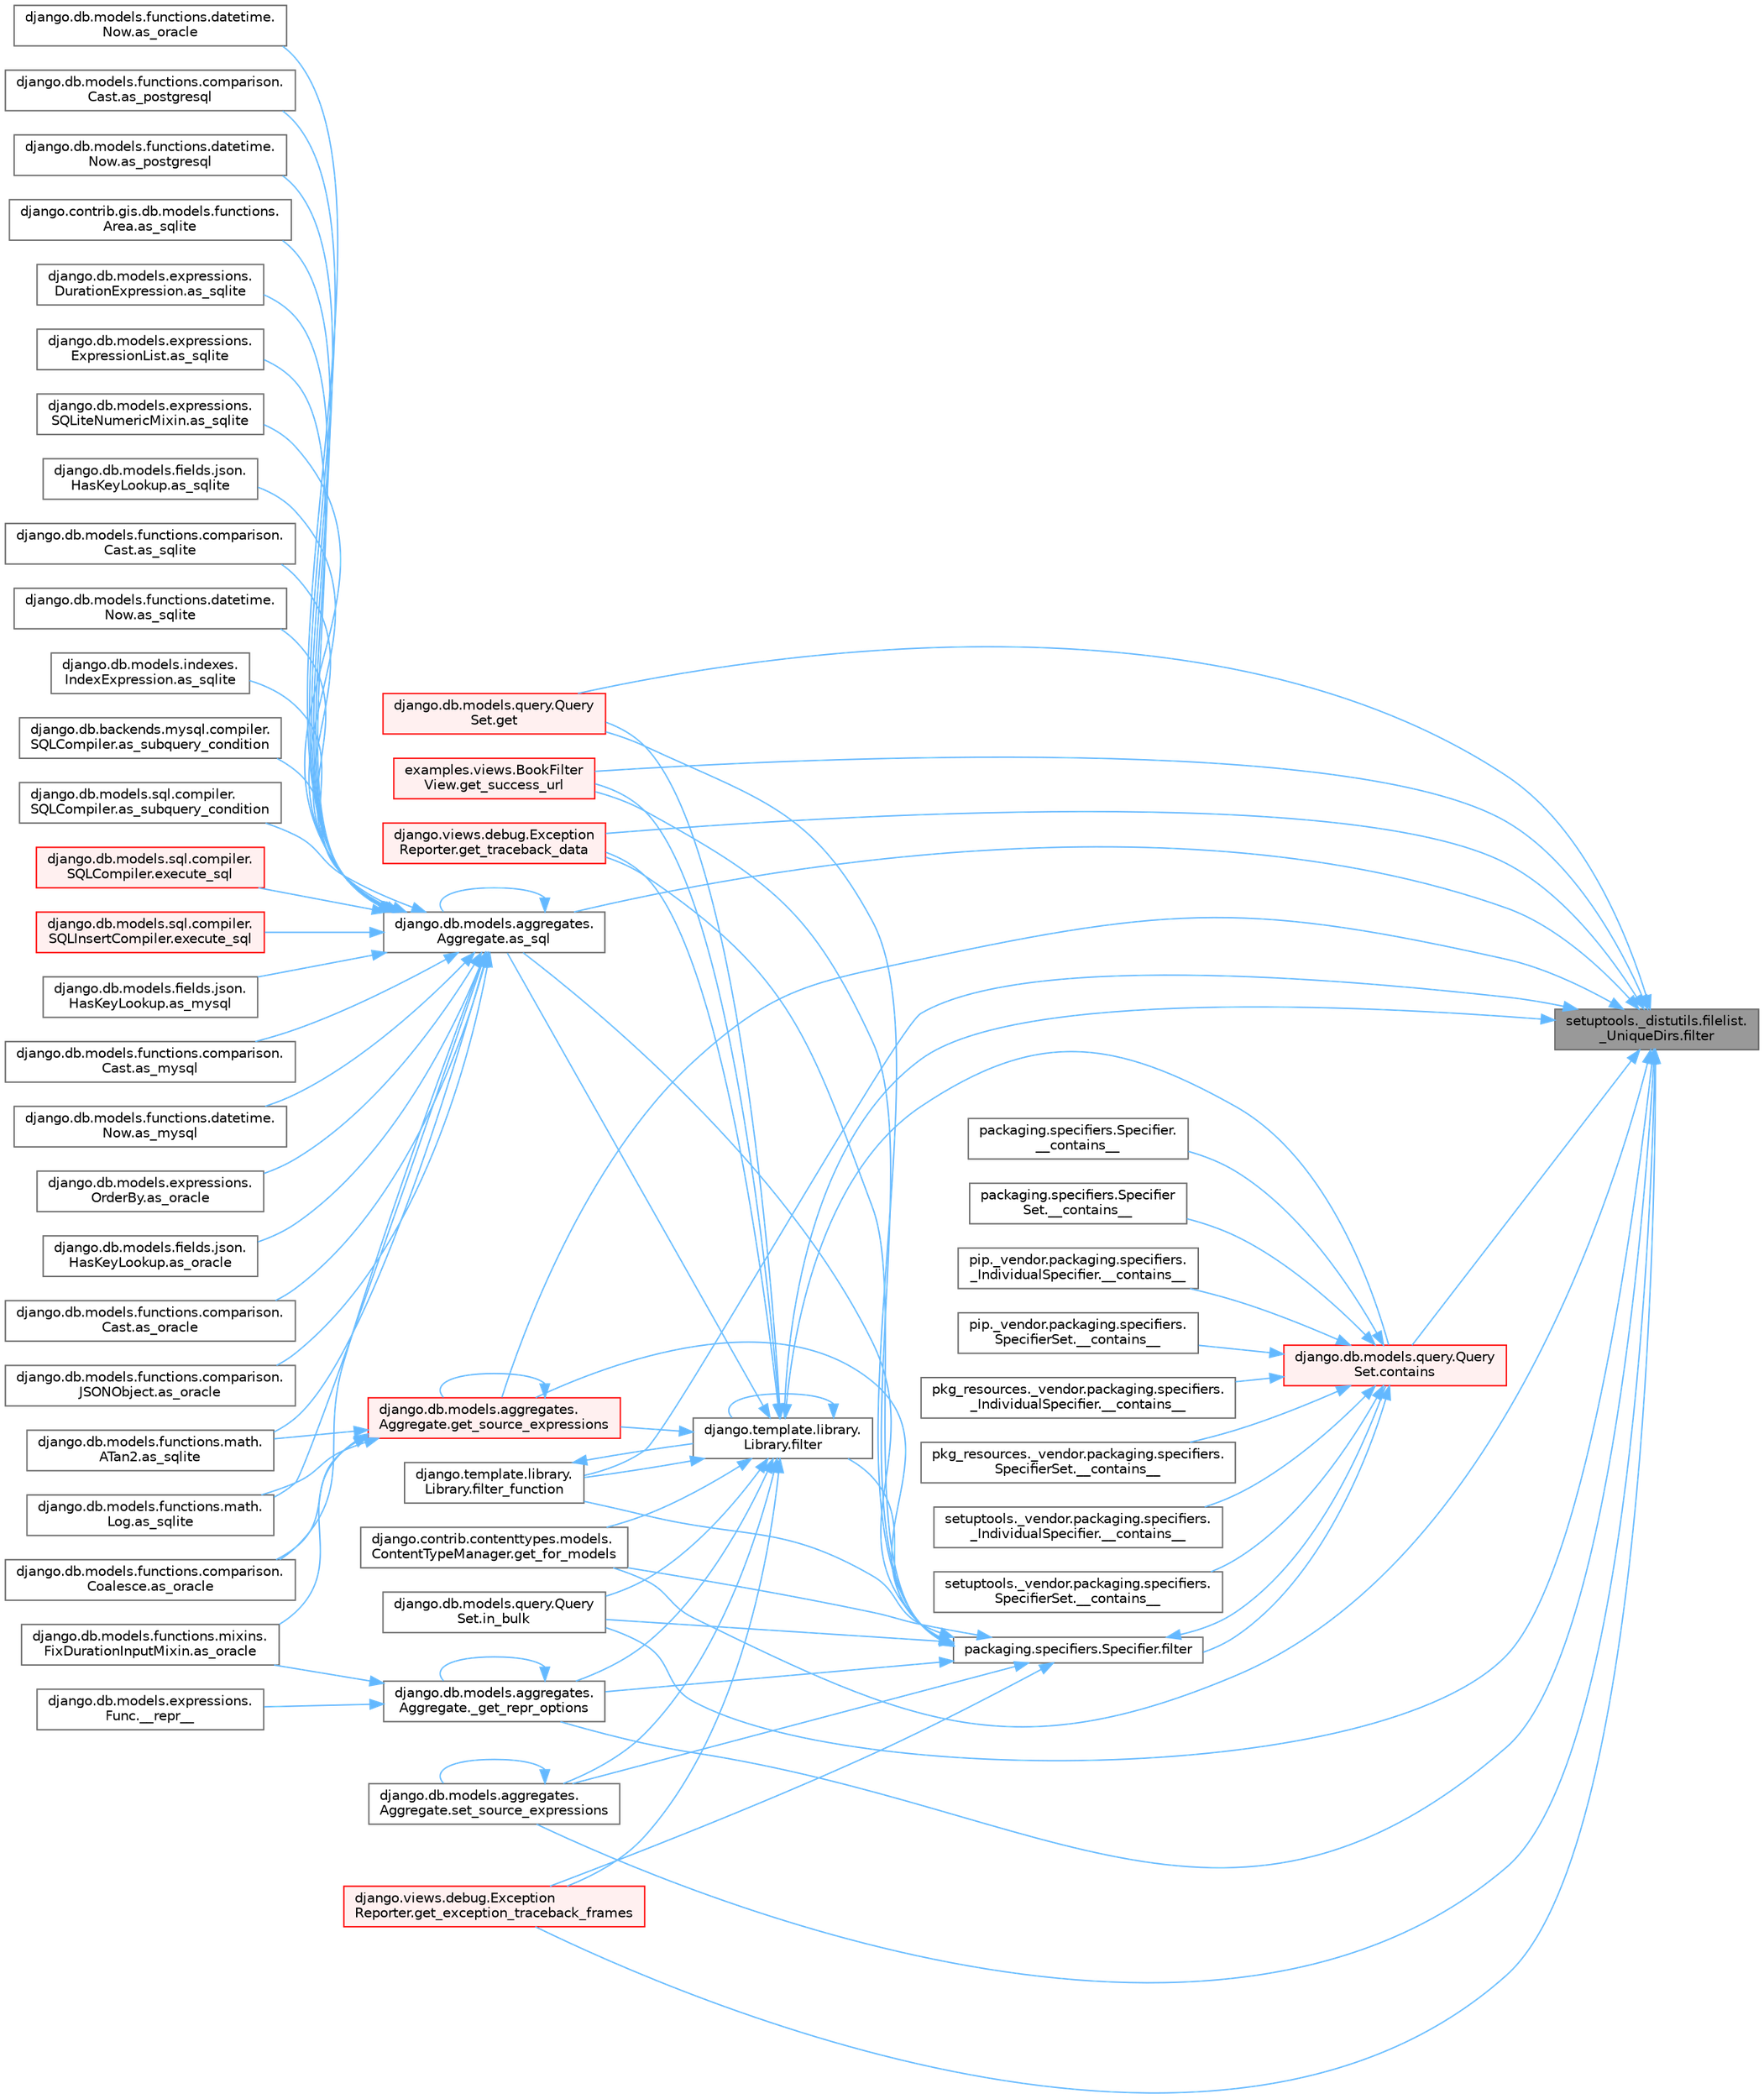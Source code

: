 digraph "setuptools._distutils.filelist._UniqueDirs.filter"
{
 // LATEX_PDF_SIZE
  bgcolor="transparent";
  edge [fontname=Helvetica,fontsize=10,labelfontname=Helvetica,labelfontsize=10];
  node [fontname=Helvetica,fontsize=10,shape=box,height=0.2,width=0.4];
  rankdir="RL";
  Node1 [id="Node000001",label="setuptools._distutils.filelist.\l_UniqueDirs.filter",height=0.2,width=0.4,color="gray40", fillcolor="grey60", style="filled", fontcolor="black",tooltip=" "];
  Node1 -> Node2 [id="edge1_Node000001_Node000002",dir="back",color="steelblue1",style="solid",tooltip=" "];
  Node2 [id="Node000002",label="django.db.models.aggregates.\lAggregate._get_repr_options",height=0.2,width=0.4,color="grey40", fillcolor="white", style="filled",URL="$classdjango_1_1db_1_1models_1_1aggregates_1_1_aggregate.html#a9256cb09b47d2922447ef2d7e78a9cc7",tooltip=" "];
  Node2 -> Node3 [id="edge2_Node000002_Node000003",dir="back",color="steelblue1",style="solid",tooltip=" "];
  Node3 [id="Node000003",label="django.db.models.expressions.\lFunc.__repr__",height=0.2,width=0.4,color="grey40", fillcolor="white", style="filled",URL="$classdjango_1_1db_1_1models_1_1expressions_1_1_func.html#ad1ef3800339ee0fc7cb10de00f83dc79",tooltip=" "];
  Node2 -> Node2 [id="edge3_Node000002_Node000002",dir="back",color="steelblue1",style="solid",tooltip=" "];
  Node2 -> Node4 [id="edge4_Node000002_Node000004",dir="back",color="steelblue1",style="solid",tooltip=" "];
  Node4 [id="Node000004",label="django.db.models.functions.mixins.\lFixDurationInputMixin.as_oracle",height=0.2,width=0.4,color="grey40", fillcolor="white", style="filled",URL="$classdjango_1_1db_1_1models_1_1functions_1_1mixins_1_1_fix_duration_input_mixin.html#a2e5d6957724a89d03541cc897b6e6e53",tooltip=" "];
  Node1 -> Node5 [id="edge5_Node000001_Node000005",dir="back",color="steelblue1",style="solid",tooltip=" "];
  Node5 [id="Node000005",label="django.db.models.aggregates.\lAggregate.as_sql",height=0.2,width=0.4,color="grey40", fillcolor="white", style="filled",URL="$classdjango_1_1db_1_1models_1_1aggregates_1_1_aggregate.html#aeb213202f480fabf5956d513efab08d6",tooltip=" "];
  Node5 -> Node6 [id="edge6_Node000005_Node000006",dir="back",color="steelblue1",style="solid",tooltip=" "];
  Node6 [id="Node000006",label="django.db.models.fields.json.\lHasKeyLookup.as_mysql",height=0.2,width=0.4,color="grey40", fillcolor="white", style="filled",URL="$classdjango_1_1db_1_1models_1_1fields_1_1json_1_1_has_key_lookup.html#a10f67427287f2c0ea32513ca6f481e96",tooltip=" "];
  Node5 -> Node7 [id="edge7_Node000005_Node000007",dir="back",color="steelblue1",style="solid",tooltip=" "];
  Node7 [id="Node000007",label="django.db.models.functions.comparison.\lCast.as_mysql",height=0.2,width=0.4,color="grey40", fillcolor="white", style="filled",URL="$classdjango_1_1db_1_1models_1_1functions_1_1comparison_1_1_cast.html#a447737891e955909c6a381529a67a84e",tooltip=" "];
  Node5 -> Node8 [id="edge8_Node000005_Node000008",dir="back",color="steelblue1",style="solid",tooltip=" "];
  Node8 [id="Node000008",label="django.db.models.functions.datetime.\lNow.as_mysql",height=0.2,width=0.4,color="grey40", fillcolor="white", style="filled",URL="$classdjango_1_1db_1_1models_1_1functions_1_1datetime_1_1_now.html#a070a9334fb198086c0c4e96e9725d92b",tooltip=" "];
  Node5 -> Node9 [id="edge9_Node000005_Node000009",dir="back",color="steelblue1",style="solid",tooltip=" "];
  Node9 [id="Node000009",label="django.db.models.expressions.\lOrderBy.as_oracle",height=0.2,width=0.4,color="grey40", fillcolor="white", style="filled",URL="$classdjango_1_1db_1_1models_1_1expressions_1_1_order_by.html#af9b6ede9b0df85d6bcf54f983b3a8f6a",tooltip=" "];
  Node5 -> Node10 [id="edge10_Node000005_Node000010",dir="back",color="steelblue1",style="solid",tooltip=" "];
  Node10 [id="Node000010",label="django.db.models.fields.json.\lHasKeyLookup.as_oracle",height=0.2,width=0.4,color="grey40", fillcolor="white", style="filled",URL="$classdjango_1_1db_1_1models_1_1fields_1_1json_1_1_has_key_lookup.html#afbb88aa4fb23b3ec3acdc695c2f52398",tooltip=" "];
  Node5 -> Node11 [id="edge11_Node000005_Node000011",dir="back",color="steelblue1",style="solid",tooltip=" "];
  Node11 [id="Node000011",label="django.db.models.functions.comparison.\lCast.as_oracle",height=0.2,width=0.4,color="grey40", fillcolor="white", style="filled",URL="$classdjango_1_1db_1_1models_1_1functions_1_1comparison_1_1_cast.html#ad466cd7ca85dc257d9e2718f41a263ec",tooltip=" "];
  Node5 -> Node12 [id="edge12_Node000005_Node000012",dir="back",color="steelblue1",style="solid",tooltip=" "];
  Node12 [id="Node000012",label="django.db.models.functions.comparison.\lCoalesce.as_oracle",height=0.2,width=0.4,color="grey40", fillcolor="white", style="filled",URL="$classdjango_1_1db_1_1models_1_1functions_1_1comparison_1_1_coalesce.html#a1bbeea180ef3ef4d8ba5d51d33d6ef85",tooltip=" "];
  Node5 -> Node13 [id="edge13_Node000005_Node000013",dir="back",color="steelblue1",style="solid",tooltip=" "];
  Node13 [id="Node000013",label="django.db.models.functions.comparison.\lJSONObject.as_oracle",height=0.2,width=0.4,color="grey40", fillcolor="white", style="filled",URL="$classdjango_1_1db_1_1models_1_1functions_1_1comparison_1_1_j_s_o_n_object.html#a4b4fa1161d27b0a9bbbdd0370e9af364",tooltip=" "];
  Node5 -> Node14 [id="edge14_Node000005_Node000014",dir="back",color="steelblue1",style="solid",tooltip=" "];
  Node14 [id="Node000014",label="django.db.models.functions.datetime.\lNow.as_oracle",height=0.2,width=0.4,color="grey40", fillcolor="white", style="filled",URL="$classdjango_1_1db_1_1models_1_1functions_1_1datetime_1_1_now.html#ad5e1ae918a5c4d39f675f98280440538",tooltip=" "];
  Node5 -> Node15 [id="edge15_Node000005_Node000015",dir="back",color="steelblue1",style="solid",tooltip=" "];
  Node15 [id="Node000015",label="django.db.models.functions.comparison.\lCast.as_postgresql",height=0.2,width=0.4,color="grey40", fillcolor="white", style="filled",URL="$classdjango_1_1db_1_1models_1_1functions_1_1comparison_1_1_cast.html#ae51aa6aa6fe8ca7064d8bca2f8e05188",tooltip=" "];
  Node5 -> Node16 [id="edge16_Node000005_Node000016",dir="back",color="steelblue1",style="solid",tooltip=" "];
  Node16 [id="Node000016",label="django.db.models.functions.datetime.\lNow.as_postgresql",height=0.2,width=0.4,color="grey40", fillcolor="white", style="filled",URL="$classdjango_1_1db_1_1models_1_1functions_1_1datetime_1_1_now.html#af1402a88867fc6d69f3f56f655f37fca",tooltip=" "];
  Node5 -> Node5 [id="edge17_Node000005_Node000005",dir="back",color="steelblue1",style="solid",tooltip=" "];
  Node5 -> Node17 [id="edge18_Node000005_Node000017",dir="back",color="steelblue1",style="solid",tooltip=" "];
  Node17 [id="Node000017",label="django.contrib.gis.db.models.functions.\lArea.as_sqlite",height=0.2,width=0.4,color="grey40", fillcolor="white", style="filled",URL="$classdjango_1_1contrib_1_1gis_1_1db_1_1models_1_1functions_1_1_area.html#ab8bfa3d35d4368e04318069dd28bd2ca",tooltip=" "];
  Node5 -> Node18 [id="edge19_Node000005_Node000018",dir="back",color="steelblue1",style="solid",tooltip=" "];
  Node18 [id="Node000018",label="django.db.models.expressions.\lDurationExpression.as_sqlite",height=0.2,width=0.4,color="grey40", fillcolor="white", style="filled",URL="$classdjango_1_1db_1_1models_1_1expressions_1_1_duration_expression.html#a5f33f70ca03904ce9b2e9824652e9fff",tooltip=" "];
  Node5 -> Node19 [id="edge20_Node000005_Node000019",dir="back",color="steelblue1",style="solid",tooltip=" "];
  Node19 [id="Node000019",label="django.db.models.expressions.\lExpressionList.as_sqlite",height=0.2,width=0.4,color="grey40", fillcolor="white", style="filled",URL="$classdjango_1_1db_1_1models_1_1expressions_1_1_expression_list.html#ae577275a98dec786535830e8d24aa13e",tooltip=" "];
  Node5 -> Node20 [id="edge21_Node000005_Node000020",dir="back",color="steelblue1",style="solid",tooltip=" "];
  Node20 [id="Node000020",label="django.db.models.expressions.\lSQLiteNumericMixin.as_sqlite",height=0.2,width=0.4,color="grey40", fillcolor="white", style="filled",URL="$classdjango_1_1db_1_1models_1_1expressions_1_1_s_q_lite_numeric_mixin.html#a7c649b97074b00e095c4ee2b3bc62482",tooltip=" "];
  Node5 -> Node21 [id="edge22_Node000005_Node000021",dir="back",color="steelblue1",style="solid",tooltip=" "];
  Node21 [id="Node000021",label="django.db.models.fields.json.\lHasKeyLookup.as_sqlite",height=0.2,width=0.4,color="grey40", fillcolor="white", style="filled",URL="$classdjango_1_1db_1_1models_1_1fields_1_1json_1_1_has_key_lookup.html#aaa01efd0fa197e203c40f6f05b000141",tooltip=" "];
  Node5 -> Node22 [id="edge23_Node000005_Node000022",dir="back",color="steelblue1",style="solid",tooltip=" "];
  Node22 [id="Node000022",label="django.db.models.functions.comparison.\lCast.as_sqlite",height=0.2,width=0.4,color="grey40", fillcolor="white", style="filled",URL="$classdjango_1_1db_1_1models_1_1functions_1_1comparison_1_1_cast.html#a1943b51797a168ff6a3ad37005086d8c",tooltip=" "];
  Node5 -> Node23 [id="edge24_Node000005_Node000023",dir="back",color="steelblue1",style="solid",tooltip=" "];
  Node23 [id="Node000023",label="django.db.models.functions.datetime.\lNow.as_sqlite",height=0.2,width=0.4,color="grey40", fillcolor="white", style="filled",URL="$classdjango_1_1db_1_1models_1_1functions_1_1datetime_1_1_now.html#a5525700866738572645141dd6f2ef41c",tooltip=" "];
  Node5 -> Node24 [id="edge25_Node000005_Node000024",dir="back",color="steelblue1",style="solid",tooltip=" "];
  Node24 [id="Node000024",label="django.db.models.functions.math.\lATan2.as_sqlite",height=0.2,width=0.4,color="grey40", fillcolor="white", style="filled",URL="$classdjango_1_1db_1_1models_1_1functions_1_1math_1_1_a_tan2.html#ac343d11000341dfc431de19f416ea4b6",tooltip=" "];
  Node5 -> Node25 [id="edge26_Node000005_Node000025",dir="back",color="steelblue1",style="solid",tooltip=" "];
  Node25 [id="Node000025",label="django.db.models.functions.math.\lLog.as_sqlite",height=0.2,width=0.4,color="grey40", fillcolor="white", style="filled",URL="$classdjango_1_1db_1_1models_1_1functions_1_1math_1_1_log.html#afcc146563033738d87dd1dc17d005111",tooltip=" "];
  Node5 -> Node26 [id="edge27_Node000005_Node000026",dir="back",color="steelblue1",style="solid",tooltip=" "];
  Node26 [id="Node000026",label="django.db.models.indexes.\lIndexExpression.as_sqlite",height=0.2,width=0.4,color="grey40", fillcolor="white", style="filled",URL="$classdjango_1_1db_1_1models_1_1indexes_1_1_index_expression.html#af6e5b161cb97d0b8bce944455e8e0d53",tooltip=" "];
  Node5 -> Node27 [id="edge28_Node000005_Node000027",dir="back",color="steelblue1",style="solid",tooltip=" "];
  Node27 [id="Node000027",label="django.db.backends.mysql.compiler.\lSQLCompiler.as_subquery_condition",height=0.2,width=0.4,color="grey40", fillcolor="white", style="filled",URL="$classdjango_1_1db_1_1backends_1_1mysql_1_1compiler_1_1_s_q_l_compiler.html#ab79da4712a24ed75ce13002a54fe8d46",tooltip=" "];
  Node5 -> Node28 [id="edge29_Node000005_Node000028",dir="back",color="steelblue1",style="solid",tooltip=" "];
  Node28 [id="Node000028",label="django.db.models.sql.compiler.\lSQLCompiler.as_subquery_condition",height=0.2,width=0.4,color="grey40", fillcolor="white", style="filled",URL="$classdjango_1_1db_1_1models_1_1sql_1_1compiler_1_1_s_q_l_compiler.html#a78bdce11e05140ed74db8f5463bedfce",tooltip=" "];
  Node5 -> Node29 [id="edge30_Node000005_Node000029",dir="back",color="steelblue1",style="solid",tooltip=" "];
  Node29 [id="Node000029",label="django.db.models.sql.compiler.\lSQLCompiler.execute_sql",height=0.2,width=0.4,color="red", fillcolor="#FFF0F0", style="filled",URL="$classdjango_1_1db_1_1models_1_1sql_1_1compiler_1_1_s_q_l_compiler.html#a07cbbc7958a72203f8ebe9ba29b9356f",tooltip=" "];
  Node5 -> Node33 [id="edge31_Node000005_Node000033",dir="back",color="steelblue1",style="solid",tooltip=" "];
  Node33 [id="Node000033",label="django.db.models.sql.compiler.\lSQLInsertCompiler.execute_sql",height=0.2,width=0.4,color="red", fillcolor="#FFF0F0", style="filled",URL="$classdjango_1_1db_1_1models_1_1sql_1_1compiler_1_1_s_q_l_insert_compiler.html#a59b977e6c439adafa1c3b0092dd7074f",tooltip=" "];
  Node1 -> Node34 [id="edge32_Node000001_Node000034",dir="back",color="steelblue1",style="solid",tooltip=" "];
  Node34 [id="Node000034",label="django.db.models.query.Query\lSet.contains",height=0.2,width=0.4,color="red", fillcolor="#FFF0F0", style="filled",URL="$classdjango_1_1db_1_1models_1_1query_1_1_query_set.html#a242e569a4bce6723adc3e71fdc69b70f",tooltip=" "];
  Node34 -> Node35 [id="edge33_Node000034_Node000035",dir="back",color="steelblue1",style="solid",tooltip=" "];
  Node35 [id="Node000035",label="packaging.specifiers.Specifier.\l__contains__",height=0.2,width=0.4,color="grey40", fillcolor="white", style="filled",URL="$classpackaging_1_1specifiers_1_1_specifier.html#adc6d0f14bb1eff89499eea42047f3ba1",tooltip=" "];
  Node34 -> Node36 [id="edge34_Node000034_Node000036",dir="back",color="steelblue1",style="solid",tooltip=" "];
  Node36 [id="Node000036",label="packaging.specifiers.Specifier\lSet.__contains__",height=0.2,width=0.4,color="grey40", fillcolor="white", style="filled",URL="$classpackaging_1_1specifiers_1_1_specifier_set.html#afe431232e3df02a4ebec8ed882319eb4",tooltip=" "];
  Node34 -> Node37 [id="edge35_Node000034_Node000037",dir="back",color="steelblue1",style="solid",tooltip=" "];
  Node37 [id="Node000037",label="pip._vendor.packaging.specifiers.\l_IndividualSpecifier.__contains__",height=0.2,width=0.4,color="grey40", fillcolor="white", style="filled",URL="$classpip_1_1__vendor_1_1packaging_1_1specifiers_1_1___individual_specifier.html#a838b430af2f5ab5d2241a7c0bdd0e99e",tooltip=" "];
  Node34 -> Node38 [id="edge36_Node000034_Node000038",dir="back",color="steelblue1",style="solid",tooltip=" "];
  Node38 [id="Node000038",label="pip._vendor.packaging.specifiers.\lSpecifierSet.__contains__",height=0.2,width=0.4,color="grey40", fillcolor="white", style="filled",URL="$classpip_1_1__vendor_1_1packaging_1_1specifiers_1_1_specifier_set.html#a6129bfedcd20834661d4883f7fbaed86",tooltip=" "];
  Node34 -> Node39 [id="edge37_Node000034_Node000039",dir="back",color="steelblue1",style="solid",tooltip=" "];
  Node39 [id="Node000039",label="pkg_resources._vendor.packaging.specifiers.\l_IndividualSpecifier.__contains__",height=0.2,width=0.4,color="grey40", fillcolor="white", style="filled",URL="$classpkg__resources_1_1__vendor_1_1packaging_1_1specifiers_1_1___individual_specifier.html#a2370a23a1faa6987b992d9e69069aa6b",tooltip=" "];
  Node34 -> Node40 [id="edge38_Node000034_Node000040",dir="back",color="steelblue1",style="solid",tooltip=" "];
  Node40 [id="Node000040",label="pkg_resources._vendor.packaging.specifiers.\lSpecifierSet.__contains__",height=0.2,width=0.4,color="grey40", fillcolor="white", style="filled",URL="$classpkg__resources_1_1__vendor_1_1packaging_1_1specifiers_1_1_specifier_set.html#aad5022ca5dea895ec350e338ba308529",tooltip=" "];
  Node34 -> Node41 [id="edge39_Node000034_Node000041",dir="back",color="steelblue1",style="solid",tooltip=" "];
  Node41 [id="Node000041",label="setuptools._vendor.packaging.specifiers.\l_IndividualSpecifier.__contains__",height=0.2,width=0.4,color="grey40", fillcolor="white", style="filled",URL="$classsetuptools_1_1__vendor_1_1packaging_1_1specifiers_1_1___individual_specifier.html#aff90cdb7b48e1e261461d10f6bbe8c5e",tooltip=" "];
  Node34 -> Node42 [id="edge40_Node000034_Node000042",dir="back",color="steelblue1",style="solid",tooltip=" "];
  Node42 [id="Node000042",label="setuptools._vendor.packaging.specifiers.\lSpecifierSet.__contains__",height=0.2,width=0.4,color="grey40", fillcolor="white", style="filled",URL="$classsetuptools_1_1__vendor_1_1packaging_1_1specifiers_1_1_specifier_set.html#a44a6f0f6a924c5c4fb150fff13c089c6",tooltip=" "];
  Node34 -> Node43 [id="edge41_Node000034_Node000043",dir="back",color="steelblue1",style="solid",tooltip=" "];
  Node43 [id="Node000043",label="packaging.specifiers.Specifier.filter",height=0.2,width=0.4,color="grey40", fillcolor="white", style="filled",URL="$classpackaging_1_1specifiers_1_1_specifier.html#a22d9e14c5343d89e742b098b6d7997f7",tooltip=" "];
  Node43 -> Node2 [id="edge42_Node000043_Node000002",dir="back",color="steelblue1",style="solid",tooltip=" "];
  Node43 -> Node5 [id="edge43_Node000043_Node000005",dir="back",color="steelblue1",style="solid",tooltip=" "];
  Node43 -> Node34 [id="edge44_Node000043_Node000034",dir="back",color="steelblue1",style="solid",tooltip=" "];
  Node43 -> Node44 [id="edge45_Node000043_Node000044",dir="back",color="steelblue1",style="solid",tooltip=" "];
  Node44 [id="Node000044",label="django.template.library.\lLibrary.filter",height=0.2,width=0.4,color="grey40", fillcolor="white", style="filled",URL="$classdjango_1_1template_1_1library_1_1_library.html#ac67bb1211ffc0354d5bf33029a58aa43",tooltip=" "];
  Node44 -> Node2 [id="edge46_Node000044_Node000002",dir="back",color="steelblue1",style="solid",tooltip=" "];
  Node44 -> Node5 [id="edge47_Node000044_Node000005",dir="back",color="steelblue1",style="solid",tooltip=" "];
  Node44 -> Node34 [id="edge48_Node000044_Node000034",dir="back",color="steelblue1",style="solid",tooltip=" "];
  Node44 -> Node44 [id="edge49_Node000044_Node000044",dir="back",color="steelblue1",style="solid",tooltip=" "];
  Node44 -> Node45 [id="edge50_Node000044_Node000045",dir="back",color="steelblue1",style="solid",tooltip=" "];
  Node45 [id="Node000045",label="django.template.library.\lLibrary.filter_function",height=0.2,width=0.4,color="grey40", fillcolor="white", style="filled",URL="$classdjango_1_1template_1_1library_1_1_library.html#ac31ca4b9799430f0623aea9d177a04dc",tooltip=" "];
  Node45 -> Node44 [id="edge51_Node000045_Node000044",dir="back",color="steelblue1",style="solid",tooltip=" "];
  Node44 -> Node46 [id="edge52_Node000044_Node000046",dir="back",color="steelblue1",style="solid",tooltip=" "];
  Node46 [id="Node000046",label="django.db.models.query.Query\lSet.get",height=0.2,width=0.4,color="red", fillcolor="#FFF0F0", style="filled",URL="$classdjango_1_1db_1_1models_1_1query_1_1_query_set.html#afe9afa909843984d4fa4c2555f0f1310",tooltip=" "];
  Node44 -> Node2609 [id="edge53_Node000044_Node002609",dir="back",color="steelblue1",style="solid",tooltip=" "];
  Node2609 [id="Node002609",label="django.views.debug.Exception\lReporter.get_exception_traceback_frames",height=0.2,width=0.4,color="red", fillcolor="#FFF0F0", style="filled",URL="$classdjango_1_1views_1_1debug_1_1_exception_reporter.html#a326b08b3941038a5504f8e0a846bae68",tooltip=" "];
  Node44 -> Node693 [id="edge54_Node000044_Node000693",dir="back",color="steelblue1",style="solid",tooltip=" "];
  Node693 [id="Node000693",label="django.contrib.contenttypes.models.\lContentTypeManager.get_for_models",height=0.2,width=0.4,color="grey40", fillcolor="white", style="filled",URL="$classdjango_1_1contrib_1_1contenttypes_1_1models_1_1_content_type_manager.html#a541a2e215680799739b6f8c1b19ddda4",tooltip=" "];
  Node44 -> Node2611 [id="edge55_Node000044_Node002611",dir="back",color="steelblue1",style="solid",tooltip=" "];
  Node2611 [id="Node002611",label="django.db.models.aggregates.\lAggregate.get_source_expressions",height=0.2,width=0.4,color="red", fillcolor="#FFF0F0", style="filled",URL="$classdjango_1_1db_1_1models_1_1aggregates_1_1_aggregate.html#a4a47839518c013f780a931e4bcf2d4f1",tooltip=" "];
  Node2611 -> Node12 [id="edge56_Node002611_Node000012",dir="back",color="steelblue1",style="solid",tooltip=" "];
  Node2611 -> Node4 [id="edge57_Node002611_Node000004",dir="back",color="steelblue1",style="solid",tooltip=" "];
  Node2611 -> Node24 [id="edge58_Node002611_Node000024",dir="back",color="steelblue1",style="solid",tooltip=" "];
  Node2611 -> Node25 [id="edge59_Node002611_Node000025",dir="back",color="steelblue1",style="solid",tooltip=" "];
  Node2611 -> Node2611 [id="edge60_Node002611_Node002611",dir="back",color="steelblue1",style="solid",tooltip=" "];
  Node44 -> Node2613 [id="edge61_Node000044_Node002613",dir="back",color="steelblue1",style="solid",tooltip=" "];
  Node2613 [id="Node002613",label="examples.views.BookFilter\lView.get_success_url",height=0.2,width=0.4,color="red", fillcolor="#FFF0F0", style="filled",URL="$classexamples_1_1views_1_1_book_filter_view.html#aa2850ac24b9acf2933ac3db160ee5a56",tooltip=" "];
  Node44 -> Node157 [id="edge62_Node000044_Node000157",dir="back",color="steelblue1",style="solid",tooltip=" "];
  Node157 [id="Node000157",label="django.views.debug.Exception\lReporter.get_traceback_data",height=0.2,width=0.4,color="red", fillcolor="#FFF0F0", style="filled",URL="$classdjango_1_1views_1_1debug_1_1_exception_reporter.html#ada9d00ba4c901b186db405e92ebbc211",tooltip=" "];
  Node44 -> Node2614 [id="edge63_Node000044_Node002614",dir="back",color="steelblue1",style="solid",tooltip=" "];
  Node2614 [id="Node002614",label="django.db.models.query.Query\lSet.in_bulk",height=0.2,width=0.4,color="grey40", fillcolor="white", style="filled",URL="$classdjango_1_1db_1_1models_1_1query_1_1_query_set.html#a5958a37586e4e5a39b6b2f8e3fa65d86",tooltip=" "];
  Node44 -> Node2615 [id="edge64_Node000044_Node002615",dir="back",color="steelblue1",style="solid",tooltip=" "];
  Node2615 [id="Node002615",label="django.db.models.aggregates.\lAggregate.set_source_expressions",height=0.2,width=0.4,color="grey40", fillcolor="white", style="filled",URL="$classdjango_1_1db_1_1models_1_1aggregates_1_1_aggregate.html#ae123c87f582b2a3de60590013454b69f",tooltip=" "];
  Node2615 -> Node2615 [id="edge65_Node002615_Node002615",dir="back",color="steelblue1",style="solid",tooltip=" "];
  Node43 -> Node45 [id="edge66_Node000043_Node000045",dir="back",color="steelblue1",style="solid",tooltip=" "];
  Node43 -> Node46 [id="edge67_Node000043_Node000046",dir="back",color="steelblue1",style="solid",tooltip=" "];
  Node43 -> Node2609 [id="edge68_Node000043_Node002609",dir="back",color="steelblue1",style="solid",tooltip=" "];
  Node43 -> Node693 [id="edge69_Node000043_Node000693",dir="back",color="steelblue1",style="solid",tooltip=" "];
  Node43 -> Node2611 [id="edge70_Node000043_Node002611",dir="back",color="steelblue1",style="solid",tooltip=" "];
  Node43 -> Node2613 [id="edge71_Node000043_Node002613",dir="back",color="steelblue1",style="solid",tooltip=" "];
  Node43 -> Node157 [id="edge72_Node000043_Node000157",dir="back",color="steelblue1",style="solid",tooltip=" "];
  Node43 -> Node2614 [id="edge73_Node000043_Node002614",dir="back",color="steelblue1",style="solid",tooltip=" "];
  Node43 -> Node2615 [id="edge74_Node000043_Node002615",dir="back",color="steelblue1",style="solid",tooltip=" "];
  Node1 -> Node44 [id="edge75_Node000001_Node000044",dir="back",color="steelblue1",style="solid",tooltip=" "];
  Node1 -> Node45 [id="edge76_Node000001_Node000045",dir="back",color="steelblue1",style="solid",tooltip=" "];
  Node1 -> Node46 [id="edge77_Node000001_Node000046",dir="back",color="steelblue1",style="solid",tooltip=" "];
  Node1 -> Node2609 [id="edge78_Node000001_Node002609",dir="back",color="steelblue1",style="solid",tooltip=" "];
  Node1 -> Node693 [id="edge79_Node000001_Node000693",dir="back",color="steelblue1",style="solid",tooltip=" "];
  Node1 -> Node2611 [id="edge80_Node000001_Node002611",dir="back",color="steelblue1",style="solid",tooltip=" "];
  Node1 -> Node2613 [id="edge81_Node000001_Node002613",dir="back",color="steelblue1",style="solid",tooltip=" "];
  Node1 -> Node157 [id="edge82_Node000001_Node000157",dir="back",color="steelblue1",style="solid",tooltip=" "];
  Node1 -> Node2614 [id="edge83_Node000001_Node002614",dir="back",color="steelblue1",style="solid",tooltip=" "];
  Node1 -> Node2615 [id="edge84_Node000001_Node002615",dir="back",color="steelblue1",style="solid",tooltip=" "];
}
